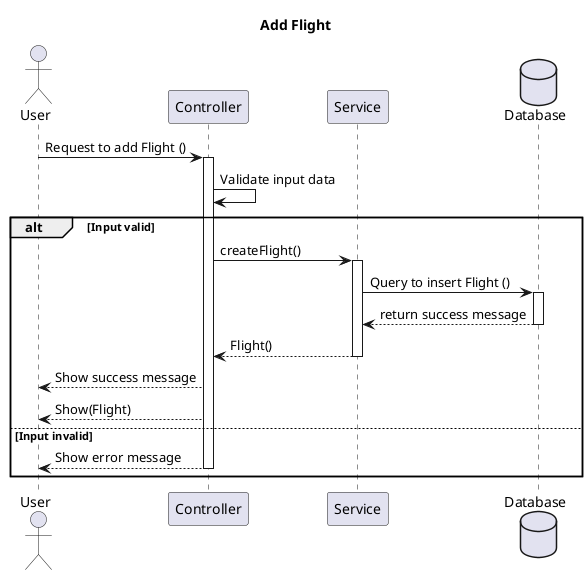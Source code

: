 @startuml
title Add Flight
actor User as u
participant Controller as ctrl
participant Service as sv
database Database as db 

u -> ctrl: Request to add Flight ()
activate ctrl
ctrl -> ctrl: Validate input data
alt Input valid
    ctrl -> sv: createFlight()
    activate sv
    sv -> db: Query to insert Flight ()
    activate db
    db --> sv: return success message
    deactivate db
    sv --> ctrl: Flight()
    deactivate sv
    ctrl --> u: Show success message
    ctrl-->u: Show(Flight)
else Input invalid
    ctrl --> u: Show error message
    deactivate ctrl
end
@enduml